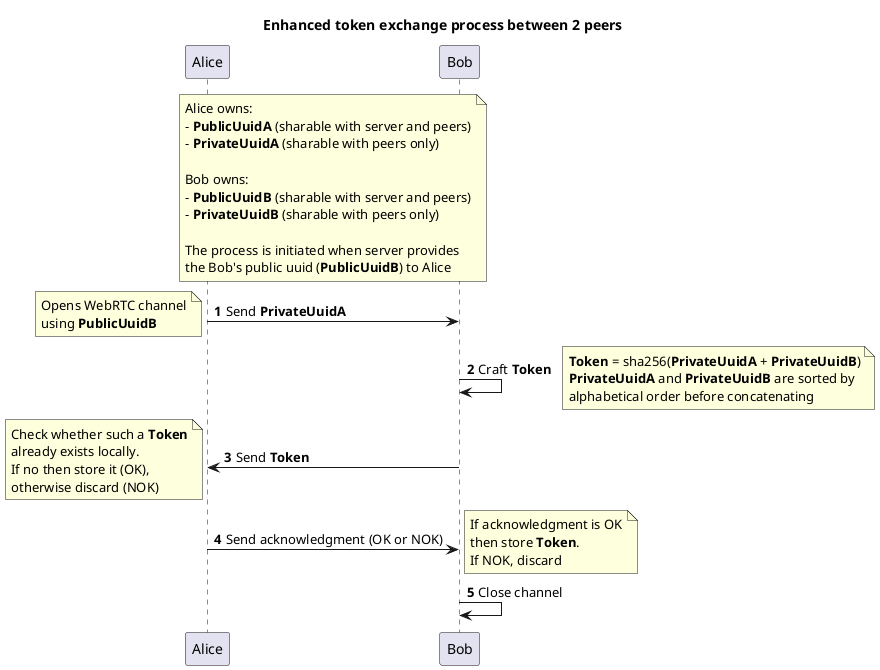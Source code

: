 @startuml

title
Enhanced token exchange process between 2 peers
end title

autonumber
participant Alice as a
participant Bob as b

note over a,b
Alice owns:
- **PublicUuidA** (sharable with server and peers)
- **PrivateUuidA** (sharable with peers only)

Bob owns:
- **PublicUuidB** (sharable with server and peers)
- **PrivateUuidB** (sharable with peers only)

The process is initiated when server provides
the Bob's public uuid (**PublicUuidB**) to Alice
end note

a -> b: Send **PrivateUuidA**
note left
Opens WebRTC channel
using **PublicUuidB**
end note

b -> b: Craft **Token**
note right
**Token** = sha256(**PrivateUuidA** + **PrivateUuidB**)
**PrivateUuidA** and **PrivateUuidB** are sorted by
alphabetical order before concatenating
end note

b -> a: Send **Token**
note left
Check whether such a **Token**
already exists locally.
If no then store it (OK),
otherwise discard (NOK)
end note

a -> b: Send acknowledgment (OK or NOK)
note right
If acknowledgment is OK
then store **Token**.
If NOK, discard
end note

b -> b: Close channel

@enduml
